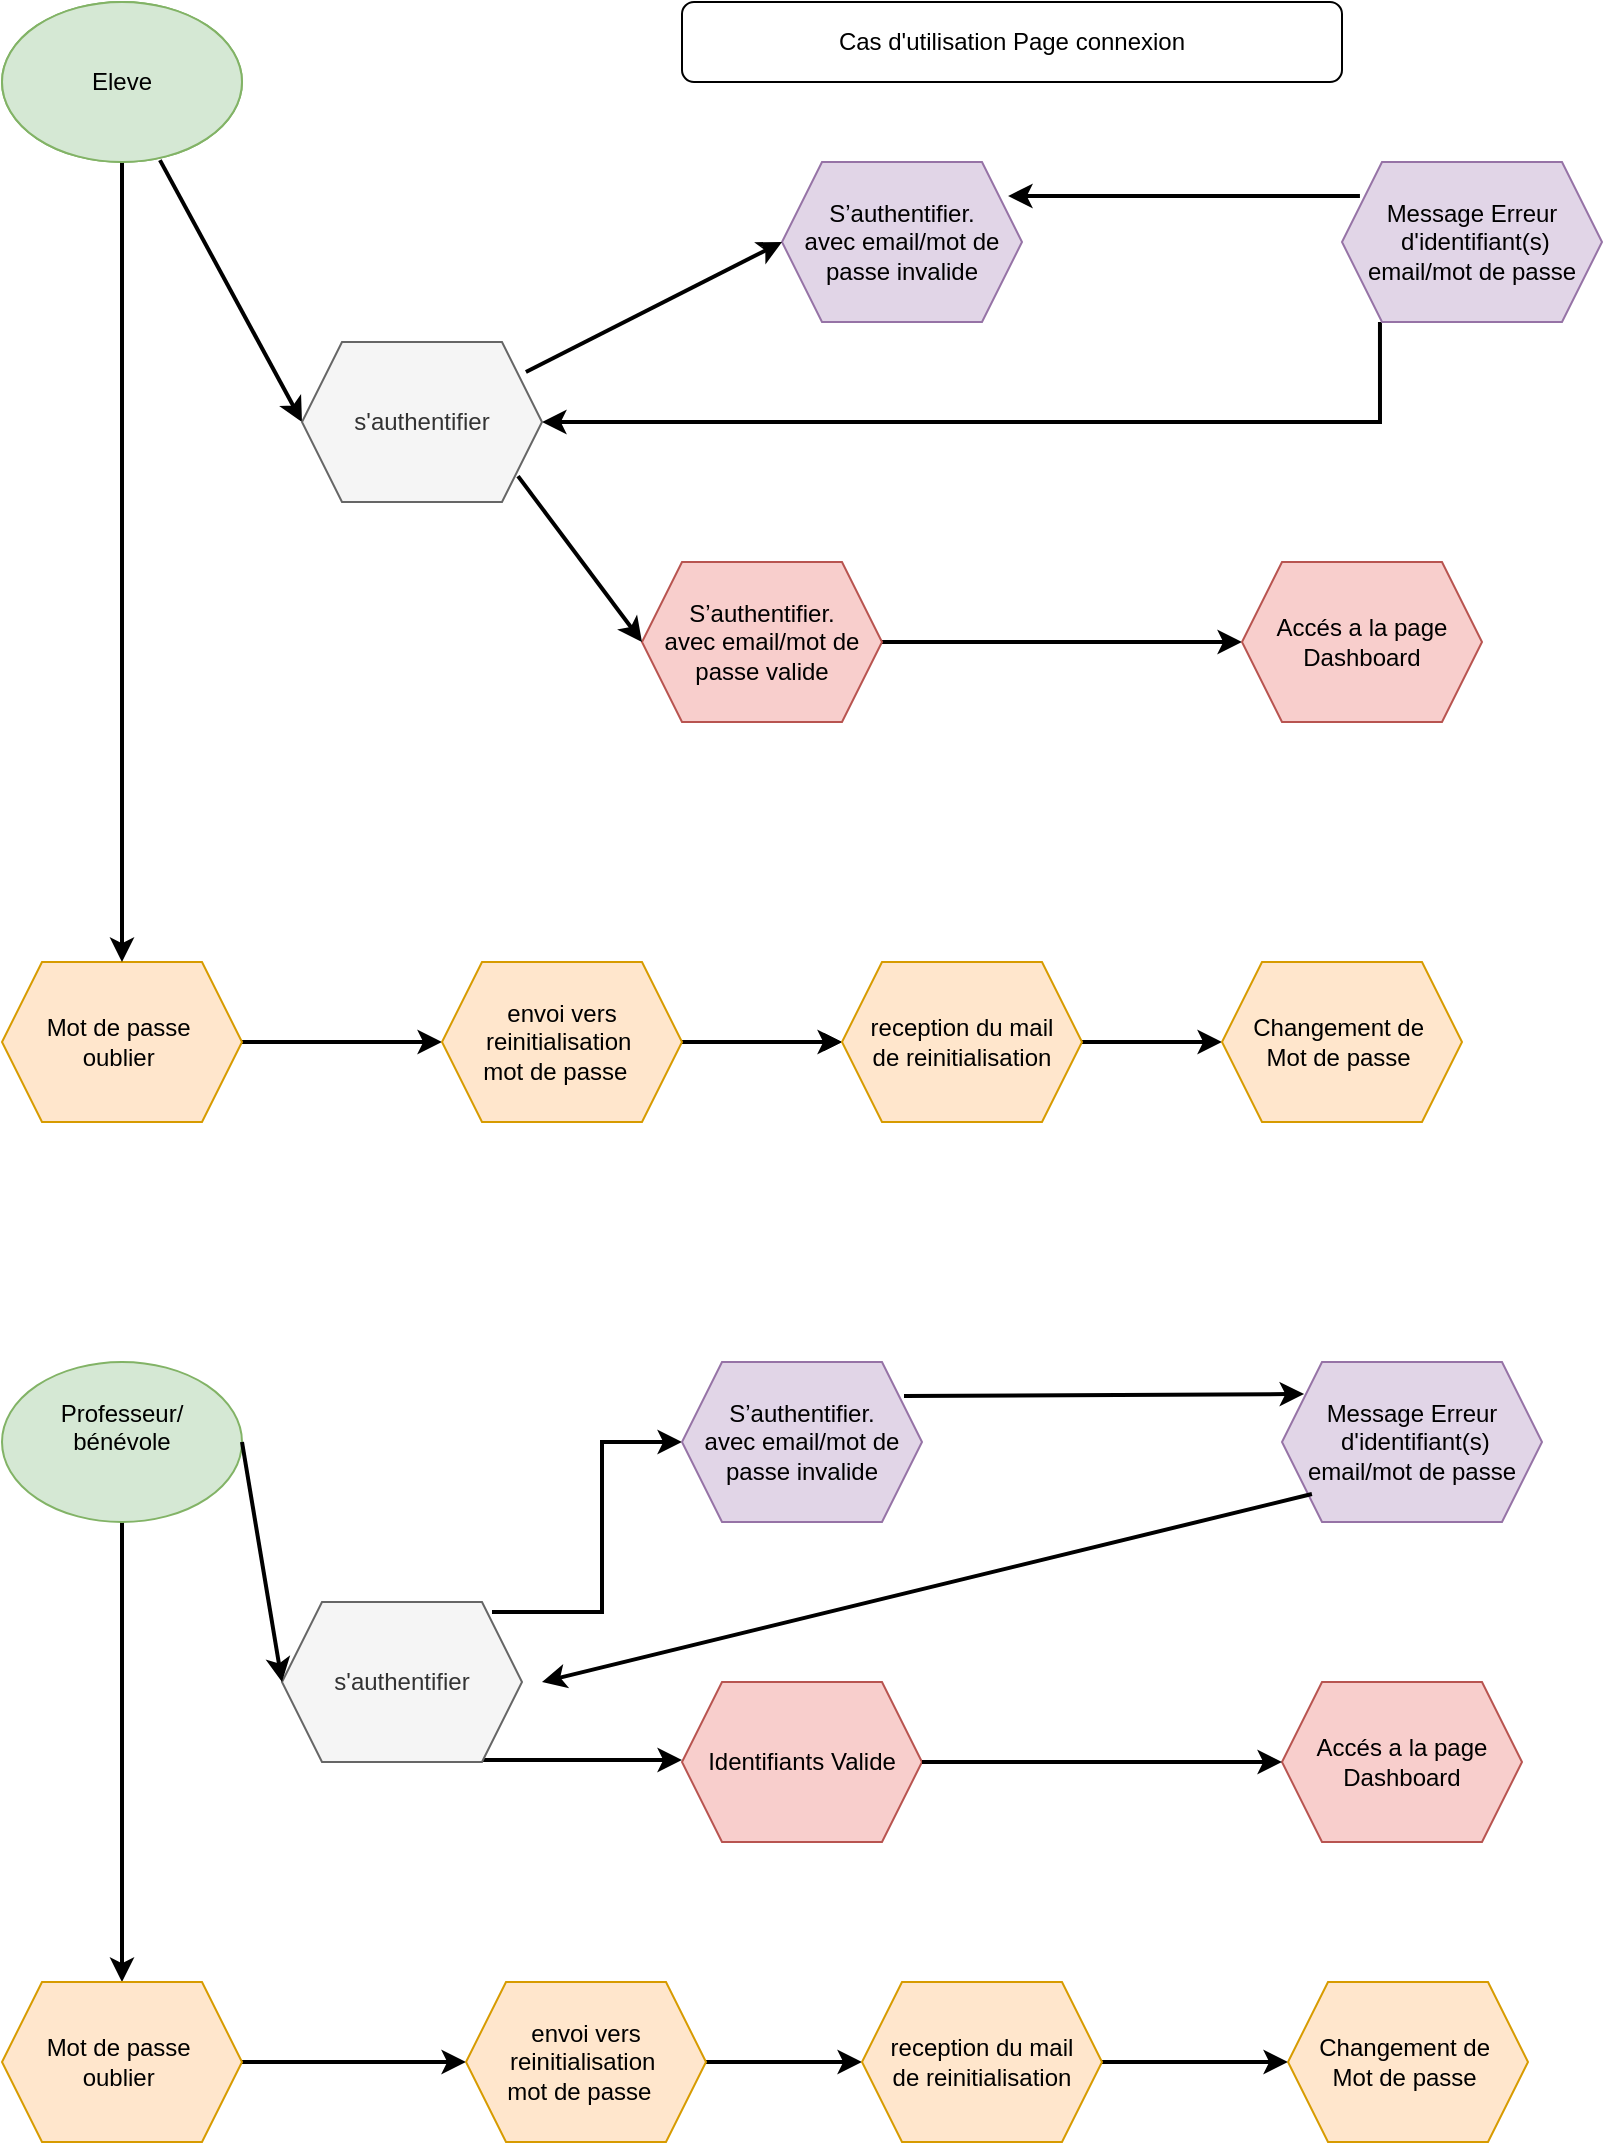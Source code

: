 <mxfile version="27.0.6">
  <diagram name="Page-1" id="KmbGgYlYGXzT0_UpFZPA">
    <mxGraphModel dx="1058" dy="652" grid="1" gridSize="10" guides="1" tooltips="1" connect="1" arrows="1" fold="1" page="1" pageScale="1" pageWidth="583" pageHeight="827" math="0" shadow="0">
      <root>
        <mxCell id="0" />
        <mxCell id="1" parent="0" />
        <mxCell id="Zue0cw8jh71YgsHalFJU-1" value="Utilisateur" style="ellipse;whiteSpace=wrap;html=1;fillColor=#d5e8d4;strokeColor=#82b366;" parent="1" vertex="1">
          <mxGeometry x="60" y="80" width="120" height="80" as="geometry" />
        </mxCell>
        <mxCell id="Zue0cw8jh71YgsHalFJU-9" style="edgeStyle=orthogonalEdgeStyle;rounded=0;orthogonalLoop=1;jettySize=auto;html=1;entryX=1;entryY=0.5;entryDx=0;entryDy=0;strokeWidth=2;exitX=0.146;exitY=1;exitDx=0;exitDy=0;exitPerimeter=0;" parent="1" source="Zue0cw8jh71YgsHalFJU-8" target="QbgpvLvngL5jS_qIekFw-13" edge="1">
          <mxGeometry relative="1" as="geometry">
            <mxPoint x="720" y="280" as="sourcePoint" />
          </mxGeometry>
        </mxCell>
        <mxCell id="Zue0cw8jh71YgsHalFJU-5" value="S’authentifier.&lt;div&gt;avec email/mot de passe&amp;nbsp;&lt;span style=&quot;background-color: transparent; color: light-dark(rgb(0, 0, 0), rgb(255, 255, 255));&quot;&gt;invalide&lt;/span&gt;&lt;/div&gt;" style="shape=hexagon;perimeter=hexagonPerimeter2;whiteSpace=wrap;html=1;fixedSize=1;fillColor=#e1d5e7;strokeColor=#9673a6;" parent="1" vertex="1">
          <mxGeometry x="450" y="160" width="120" height="80" as="geometry" />
        </mxCell>
        <mxCell id="Zue0cw8jh71YgsHalFJU-8" value="Message Erreur&lt;div&gt;&amp;nbsp;d&#39;identifiant(s)&lt;div&gt;email/mot de passe&lt;/div&gt;&lt;/div&gt;" style="shape=hexagon;perimeter=hexagonPerimeter2;whiteSpace=wrap;html=1;fixedSize=1;fillColor=#e1d5e7;strokeColor=#9673a6;" parent="1" vertex="1">
          <mxGeometry x="730" y="160" width="130" height="80" as="geometry" />
        </mxCell>
        <mxCell id="Zue0cw8jh71YgsHalFJU-16" value="" style="edgeStyle=orthogonalEdgeStyle;rounded=0;orthogonalLoop=1;jettySize=auto;html=1;strokeWidth=2;entryX=0;entryY=0.5;entryDx=0;entryDy=0;" parent="1" source="Zue0cw8jh71YgsHalFJU-13" target="Zue0cw8jh71YgsHalFJU-17" edge="1">
          <mxGeometry relative="1" as="geometry">
            <mxPoint x="440" y="440" as="targetPoint" />
          </mxGeometry>
        </mxCell>
        <mxCell id="Zue0cw8jh71YgsHalFJU-13" value="S’authentifier.&lt;div&gt;avec email/mot de passe&amp;nbsp;&lt;span style=&quot;background-color: transparent; color: light-dark(rgb(0, 0, 0), rgb(255, 255, 255));&quot;&gt;valide&lt;/span&gt;&lt;/div&gt;" style="shape=hexagon;perimeter=hexagonPerimeter2;whiteSpace=wrap;html=1;fixedSize=1;fillColor=#f8cecc;strokeColor=#b85450;" parent="1" vertex="1">
          <mxGeometry x="380" y="360" width="120" height="80" as="geometry" />
        </mxCell>
        <mxCell id="Zue0cw8jh71YgsHalFJU-17" value="Accés a la page Dashboard" style="shape=hexagon;perimeter=hexagonPerimeter2;whiteSpace=wrap;html=1;fixedSize=1;fillColor=#f8cecc;strokeColor=#b85450;" parent="1" vertex="1">
          <mxGeometry x="680" y="360" width="120" height="80" as="geometry" />
        </mxCell>
        <mxCell id="Zue0cw8jh71YgsHalFJU-22" value="" style="edgeStyle=orthogonalEdgeStyle;rounded=0;orthogonalLoop=1;jettySize=auto;html=1;strokeWidth=2;" parent="1" source="Zue0cw8jh71YgsHalFJU-19" target="Zue0cw8jh71YgsHalFJU-21" edge="1">
          <mxGeometry relative="1" as="geometry" />
        </mxCell>
        <mxCell id="Zue0cw8jh71YgsHalFJU-19" value="Mot de passe&amp;nbsp;&lt;div&gt;oublier&amp;nbsp;&lt;/div&gt;" style="shape=hexagon;perimeter=hexagonPerimeter2;whiteSpace=wrap;html=1;fixedSize=1;fillColor=#ffe6cc;strokeColor=#d79b00;" parent="1" vertex="1">
          <mxGeometry x="60" y="560" width="120" height="80" as="geometry" />
        </mxCell>
        <mxCell id="Zue0cw8jh71YgsHalFJU-20" style="edgeStyle=orthogonalEdgeStyle;rounded=0;orthogonalLoop=1;jettySize=auto;html=1;entryX=0.5;entryY=0;entryDx=0;entryDy=0;strokeWidth=2;" parent="1" source="Zue0cw8jh71YgsHalFJU-1" target="Zue0cw8jh71YgsHalFJU-19" edge="1">
          <mxGeometry relative="1" as="geometry">
            <mxPoint x="120" y="470" as="targetPoint" />
            <Array as="points" />
          </mxGeometry>
        </mxCell>
        <mxCell id="Zue0cw8jh71YgsHalFJU-24" value="" style="edgeStyle=orthogonalEdgeStyle;rounded=0;orthogonalLoop=1;jettySize=auto;html=1;" parent="1" source="Zue0cw8jh71YgsHalFJU-21" target="Zue0cw8jh71YgsHalFJU-23" edge="1">
          <mxGeometry relative="1" as="geometry" />
        </mxCell>
        <mxCell id="Ng6ufq9dJBZELyTH2kSp-41" value="" style="edgeStyle=orthogonalEdgeStyle;rounded=0;orthogonalLoop=1;jettySize=auto;html=1;strokeWidth=2;" parent="1" source="Zue0cw8jh71YgsHalFJU-21" target="Zue0cw8jh71YgsHalFJU-23" edge="1">
          <mxGeometry relative="1" as="geometry" />
        </mxCell>
        <mxCell id="Zue0cw8jh71YgsHalFJU-21" value="envoi vers reinitialisation&amp;nbsp;&lt;div&gt;mot de passe&amp;nbsp;&amp;nbsp;&lt;/div&gt;" style="shape=hexagon;perimeter=hexagonPerimeter2;whiteSpace=wrap;html=1;fixedSize=1;fillColor=#ffe6cc;strokeColor=#d79b00;" parent="1" vertex="1">
          <mxGeometry x="280" y="560" width="120" height="80" as="geometry" />
        </mxCell>
        <mxCell id="Zue0cw8jh71YgsHalFJU-27" value="" style="edgeStyle=orthogonalEdgeStyle;rounded=0;orthogonalLoop=1;jettySize=auto;html=1;strokeWidth=2;" parent="1" source="Zue0cw8jh71YgsHalFJU-23" target="Zue0cw8jh71YgsHalFJU-25" edge="1">
          <mxGeometry relative="1" as="geometry" />
        </mxCell>
        <mxCell id="Zue0cw8jh71YgsHalFJU-23" value="reception du mail&lt;div&gt;de reinitialisation&lt;/div&gt;" style="shape=hexagon;perimeter=hexagonPerimeter2;whiteSpace=wrap;html=1;fixedSize=1;fillColor=#ffe6cc;strokeColor=#d79b00;" parent="1" vertex="1">
          <mxGeometry x="480" y="560" width="120" height="80" as="geometry" />
        </mxCell>
        <mxCell id="Zue0cw8jh71YgsHalFJU-25" value="Changement de&amp;nbsp;&lt;div&gt;Mot de passe&amp;nbsp;&lt;/div&gt;" style="shape=hexagon;perimeter=hexagonPerimeter2;whiteSpace=wrap;html=1;fixedSize=1;fillColor=#ffe6cc;strokeColor=#d79b00;" parent="1" vertex="1">
          <mxGeometry x="670" y="560" width="120" height="80" as="geometry" />
        </mxCell>
        <mxCell id="Zue0cw8jh71YgsHalFJU-32" value="Cas d&#39;utilisation Page connexion" style="rounded=1;whiteSpace=wrap;html=1;" parent="1" vertex="1">
          <mxGeometry x="400" y="80" width="330" height="40" as="geometry" />
        </mxCell>
        <mxCell id="Zue0cw8jh71YgsHalFJU-33" style="edgeStyle=orthogonalEdgeStyle;rounded=0;orthogonalLoop=1;jettySize=auto;html=1;exitX=0.5;exitY=1;exitDx=0;exitDy=0;" parent="1" source="Zue0cw8jh71YgsHalFJU-32" target="Zue0cw8jh71YgsHalFJU-32" edge="1">
          <mxGeometry relative="1" as="geometry" />
        </mxCell>
        <mxCell id="Ng6ufq9dJBZELyTH2kSp-11" value="Eleve" style="ellipse;whiteSpace=wrap;html=1;fillColor=#d5e8d4;strokeColor=#82b366;" parent="1" vertex="1">
          <mxGeometry x="60" y="80" width="120" height="80" as="geometry" />
        </mxCell>
        <mxCell id="Ng6ufq9dJBZELyTH2kSp-16" value="" style="edgeStyle=orthogonalEdgeStyle;rounded=0;orthogonalLoop=1;jettySize=auto;html=1;strokeWidth=2;exitX=0.875;exitY=0.063;exitDx=0;exitDy=0;exitPerimeter=0;entryX=0;entryY=0.5;entryDx=0;entryDy=0;" parent="1" source="QbgpvLvngL5jS_qIekFw-10" target="Ng6ufq9dJBZELyTH2kSp-13" edge="1">
          <mxGeometry relative="1" as="geometry">
            <mxPoint x="240" y="870" as="sourcePoint" />
            <mxPoint x="390" y="800" as="targetPoint" />
          </mxGeometry>
        </mxCell>
        <mxCell id="Ng6ufq9dJBZELyTH2kSp-30" style="edgeStyle=orthogonalEdgeStyle;rounded=0;orthogonalLoop=1;jettySize=auto;html=1;entryX=0.5;entryY=0;entryDx=0;entryDy=0;strokeWidth=2;" parent="1" source="Ng6ufq9dJBZELyTH2kSp-12" target="Ng6ufq9dJBZELyTH2kSp-26" edge="1">
          <mxGeometry relative="1" as="geometry" />
        </mxCell>
        <mxCell id="Ng6ufq9dJBZELyTH2kSp-12" value="Professeur/&lt;div&gt;bénévole&lt;div&gt;&lt;br&gt;&lt;/div&gt;&lt;/div&gt;" style="ellipse;whiteSpace=wrap;html=1;fillColor=#d5e8d4;strokeColor=#82b366;" parent="1" vertex="1">
          <mxGeometry x="60" y="760" width="120" height="80" as="geometry" />
        </mxCell>
        <mxCell id="Ng6ufq9dJBZELyTH2kSp-13" value="S’authentifier.&lt;div&gt;avec email/mot de passe&amp;nbsp;&lt;span style=&quot;background-color: transparent; color: light-dark(rgb(0, 0, 0), rgb(255, 255, 255));&quot;&gt;invalide&lt;/span&gt;&lt;/div&gt;" style="shape=hexagon;perimeter=hexagonPerimeter2;whiteSpace=wrap;html=1;fixedSize=1;fillColor=#e1d5e7;strokeColor=#9673a6;" parent="1" vertex="1">
          <mxGeometry x="400" y="760" width="120" height="80" as="geometry" />
        </mxCell>
        <mxCell id="Ng6ufq9dJBZELyTH2kSp-14" value="Message Erreur&lt;div&gt;&amp;nbsp;d&#39;identifiant(s)&lt;div&gt;email/mot de passe&lt;/div&gt;&lt;/div&gt;" style="shape=hexagon;perimeter=hexagonPerimeter2;whiteSpace=wrap;html=1;fixedSize=1;fillColor=#e1d5e7;strokeColor=#9673a6;" parent="1" vertex="1">
          <mxGeometry x="700" y="760" width="130" height="80" as="geometry" />
        </mxCell>
        <mxCell id="Ng6ufq9dJBZELyTH2kSp-20" value="Identifiants Valide" style="shape=hexagon;perimeter=hexagonPerimeter2;whiteSpace=wrap;html=1;fixedSize=1;fillColor=#f8cecc;strokeColor=#b85450;" parent="1" vertex="1">
          <mxGeometry x="400" y="920" width="120" height="80" as="geometry" />
        </mxCell>
        <mxCell id="Ng6ufq9dJBZELyTH2kSp-22" value="Accés a la page Dashboard" style="shape=hexagon;perimeter=hexagonPerimeter2;whiteSpace=wrap;html=1;fixedSize=1;fillColor=#f8cecc;strokeColor=#b85450;" parent="1" vertex="1">
          <mxGeometry x="700" y="920" width="120" height="80" as="geometry" />
        </mxCell>
        <mxCell id="Ng6ufq9dJBZELyTH2kSp-31" value="" style="edgeStyle=orthogonalEdgeStyle;rounded=0;orthogonalLoop=1;jettySize=auto;html=1;strokeWidth=2;" parent="1" source="Ng6ufq9dJBZELyTH2kSp-26" target="Ng6ufq9dJBZELyTH2kSp-27" edge="1">
          <mxGeometry relative="1" as="geometry" />
        </mxCell>
        <mxCell id="Ng6ufq9dJBZELyTH2kSp-26" value="Mot de passe&amp;nbsp;&lt;div&gt;oublier&amp;nbsp;&lt;/div&gt;" style="shape=hexagon;perimeter=hexagonPerimeter2;whiteSpace=wrap;html=1;fixedSize=1;fillColor=#ffe6cc;strokeColor=#d79b00;" parent="1" vertex="1">
          <mxGeometry x="60" y="1070" width="120" height="80" as="geometry" />
        </mxCell>
        <mxCell id="Ng6ufq9dJBZELyTH2kSp-32" value="" style="edgeStyle=orthogonalEdgeStyle;rounded=0;orthogonalLoop=1;jettySize=auto;html=1;strokeWidth=2;" parent="1" source="Ng6ufq9dJBZELyTH2kSp-27" target="Ng6ufq9dJBZELyTH2kSp-28" edge="1">
          <mxGeometry relative="1" as="geometry" />
        </mxCell>
        <mxCell id="Ng6ufq9dJBZELyTH2kSp-27" value="envoi vers reinitialisation&amp;nbsp;&lt;div&gt;mot de passe&amp;nbsp;&amp;nbsp;&lt;/div&gt;" style="shape=hexagon;perimeter=hexagonPerimeter2;whiteSpace=wrap;html=1;fixedSize=1;fillColor=#ffe6cc;strokeColor=#d79b00;" parent="1" vertex="1">
          <mxGeometry x="292" y="1070" width="120" height="80" as="geometry" />
        </mxCell>
        <mxCell id="Ng6ufq9dJBZELyTH2kSp-33" value="" style="edgeStyle=orthogonalEdgeStyle;rounded=0;orthogonalLoop=1;jettySize=auto;html=1;strokeWidth=2;" parent="1" source="Ng6ufq9dJBZELyTH2kSp-28" target="Ng6ufq9dJBZELyTH2kSp-29" edge="1">
          <mxGeometry relative="1" as="geometry" />
        </mxCell>
        <mxCell id="Ng6ufq9dJBZELyTH2kSp-28" value="reception du mail&lt;div&gt;de reinitialisation&lt;/div&gt;" style="shape=hexagon;perimeter=hexagonPerimeter2;whiteSpace=wrap;html=1;fixedSize=1;fillColor=#ffe6cc;strokeColor=#d79b00;" parent="1" vertex="1">
          <mxGeometry x="490" y="1070" width="120" height="80" as="geometry" />
        </mxCell>
        <mxCell id="Ng6ufq9dJBZELyTH2kSp-29" value="Changement de&amp;nbsp;&lt;div&gt;Mot de passe&amp;nbsp;&lt;/div&gt;" style="shape=hexagon;perimeter=hexagonPerimeter2;whiteSpace=wrap;html=1;fixedSize=1;fillColor=#ffe6cc;strokeColor=#d79b00;" parent="1" vertex="1">
          <mxGeometry x="703" y="1070" width="120" height="80" as="geometry" />
        </mxCell>
        <mxCell id="Ng6ufq9dJBZELyTH2kSp-40" value="" style="endArrow=classic;html=1;rounded=0;entryX=0;entryY=0.5;entryDx=0;entryDy=0;strokeWidth=2;exitX=0.933;exitY=0.188;exitDx=0;exitDy=0;exitPerimeter=0;" parent="1" source="QbgpvLvngL5jS_qIekFw-13" target="Zue0cw8jh71YgsHalFJU-5" edge="1">
          <mxGeometry width="50" height="50" relative="1" as="geometry">
            <mxPoint x="390" y="410" as="sourcePoint" />
            <mxPoint x="440" y="360" as="targetPoint" />
          </mxGeometry>
        </mxCell>
        <mxCell id="QbgpvLvngL5jS_qIekFw-1" value="" style="endArrow=classic;html=1;rounded=0;exitX=0.658;exitY=0.988;exitDx=0;exitDy=0;exitPerimeter=0;entryX=0;entryY=0.5;entryDx=0;entryDy=0;strokeWidth=2;" edge="1" parent="1" source="Ng6ufq9dJBZELyTH2kSp-11" target="QbgpvLvngL5jS_qIekFw-13">
          <mxGeometry width="50" height="50" relative="1" as="geometry">
            <mxPoint x="520" y="360" as="sourcePoint" />
            <mxPoint x="570" y="310" as="targetPoint" />
          </mxGeometry>
        </mxCell>
        <mxCell id="QbgpvLvngL5jS_qIekFw-2" value="" style="endArrow=classic;html=1;rounded=0;exitX=0.069;exitY=0.213;exitDx=0;exitDy=0;exitPerimeter=0;entryX=0.942;entryY=0.213;entryDx=0;entryDy=0;entryPerimeter=0;strokeWidth=2;" edge="1" parent="1" source="Zue0cw8jh71YgsHalFJU-8" target="Zue0cw8jh71YgsHalFJU-5">
          <mxGeometry width="50" height="50" relative="1" as="geometry">
            <mxPoint x="520" y="360" as="sourcePoint" />
            <mxPoint x="570" y="310" as="targetPoint" />
          </mxGeometry>
        </mxCell>
        <mxCell id="QbgpvLvngL5jS_qIekFw-6" value="" style="endArrow=classic;html=1;rounded=0;strokeWidth=2;exitX=0.115;exitY=0.825;exitDx=0;exitDy=0;exitPerimeter=0;" edge="1" parent="1" source="Ng6ufq9dJBZELyTH2kSp-14">
          <mxGeometry width="50" height="50" relative="1" as="geometry">
            <mxPoint x="690" y="826" as="sourcePoint" />
            <mxPoint x="330" y="920" as="targetPoint" />
          </mxGeometry>
        </mxCell>
        <mxCell id="QbgpvLvngL5jS_qIekFw-7" value="" style="endArrow=classic;html=1;rounded=0;strokeWidth=2;" edge="1" parent="1">
          <mxGeometry width="50" height="50" relative="1" as="geometry">
            <mxPoint x="300" y="959" as="sourcePoint" />
            <mxPoint x="400" y="959" as="targetPoint" />
          </mxGeometry>
        </mxCell>
        <mxCell id="QbgpvLvngL5jS_qIekFw-9" value="" style="endArrow=classic;html=1;rounded=0;exitX=1;exitY=0.5;exitDx=0;exitDy=0;entryX=0;entryY=0.5;entryDx=0;entryDy=0;strokeWidth=2;" edge="1" parent="1" source="Ng6ufq9dJBZELyTH2kSp-20" target="Ng6ufq9dJBZELyTH2kSp-22">
          <mxGeometry width="50" height="50" relative="1" as="geometry">
            <mxPoint x="520" y="860" as="sourcePoint" />
            <mxPoint x="570" y="810" as="targetPoint" />
          </mxGeometry>
        </mxCell>
        <mxCell id="QbgpvLvngL5jS_qIekFw-10" value="s&#39;authentifier" style="shape=hexagon;perimeter=hexagonPerimeter2;whiteSpace=wrap;html=1;fixedSize=1;fillColor=#f5f5f5;fontColor=#333333;strokeColor=#666666;" vertex="1" parent="1">
          <mxGeometry x="200" y="880" width="120" height="80" as="geometry" />
        </mxCell>
        <mxCell id="QbgpvLvngL5jS_qIekFw-11" value="" style="endArrow=classic;html=1;rounded=0;exitX=1;exitY=0.5;exitDx=0;exitDy=0;strokeWidth=2;" edge="1" parent="1" source="Ng6ufq9dJBZELyTH2kSp-12">
          <mxGeometry width="50" height="50" relative="1" as="geometry">
            <mxPoint x="520" y="760" as="sourcePoint" />
            <mxPoint x="200" y="920" as="targetPoint" />
          </mxGeometry>
        </mxCell>
        <mxCell id="QbgpvLvngL5jS_qIekFw-12" value="" style="endArrow=classic;html=1;rounded=0;strokeWidth=2;exitX=0.925;exitY=0.213;exitDx=0;exitDy=0;exitPerimeter=0;entryX=0.085;entryY=0.2;entryDx=0;entryDy=0;entryPerimeter=0;" edge="1" parent="1" source="Ng6ufq9dJBZELyTH2kSp-13" target="Ng6ufq9dJBZELyTH2kSp-14">
          <mxGeometry width="50" height="50" relative="1" as="geometry">
            <mxPoint x="530" y="780" as="sourcePoint" />
            <mxPoint x="690" y="780" as="targetPoint" />
          </mxGeometry>
        </mxCell>
        <mxCell id="QbgpvLvngL5jS_qIekFw-13" value="s&#39;authentifier" style="shape=hexagon;perimeter=hexagonPerimeter2;whiteSpace=wrap;html=1;fixedSize=1;fillColor=#f5f5f5;fontColor=#333333;strokeColor=#666666;" vertex="1" parent="1">
          <mxGeometry x="210" y="250" width="120" height="80" as="geometry" />
        </mxCell>
        <mxCell id="QbgpvLvngL5jS_qIekFw-15" value="" style="endArrow=classic;html=1;rounded=0;exitX=0.9;exitY=0.838;exitDx=0;exitDy=0;exitPerimeter=0;entryX=0;entryY=0.5;entryDx=0;entryDy=0;strokeWidth=2;" edge="1" parent="1" source="QbgpvLvngL5jS_qIekFw-13" target="Zue0cw8jh71YgsHalFJU-13">
          <mxGeometry width="50" height="50" relative="1" as="geometry">
            <mxPoint x="520" y="360" as="sourcePoint" />
            <mxPoint x="570" y="310" as="targetPoint" />
          </mxGeometry>
        </mxCell>
      </root>
    </mxGraphModel>
  </diagram>
</mxfile>
